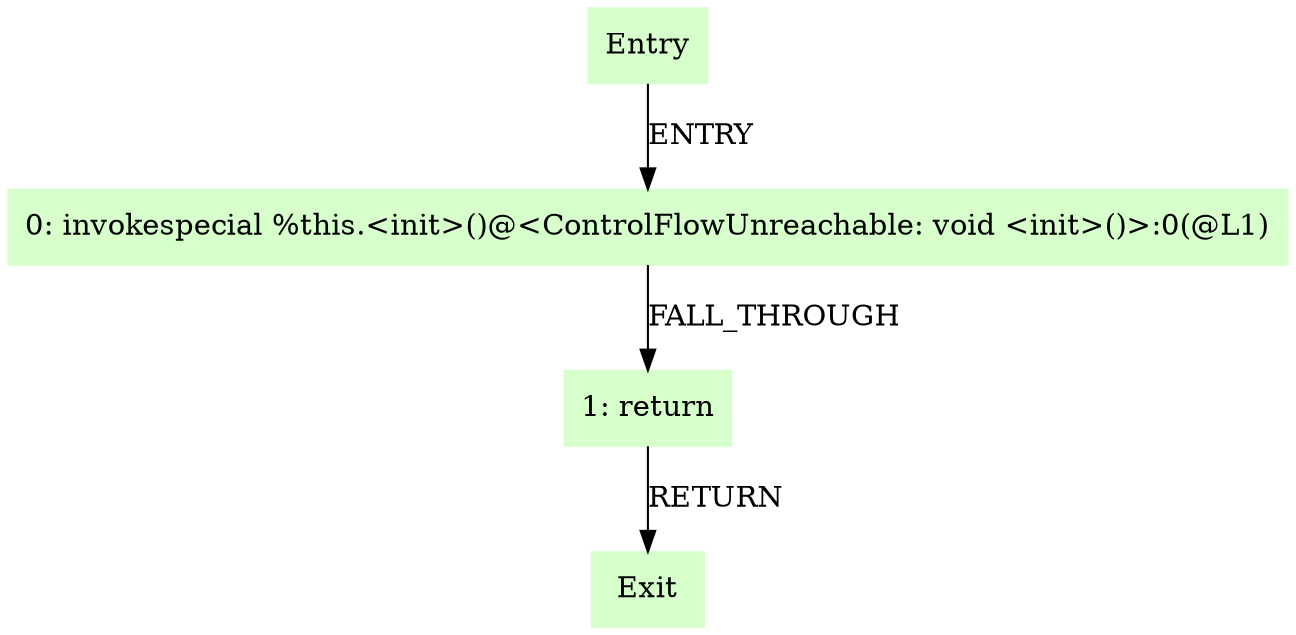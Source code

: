 digraph G {
  node [style=filled,color=".3 .2 1.0",shape=box,];
  "Entry";
  "0: invokespecial %this.<init>()@<ControlFlowUnreachable: void <init>()>:0(@L1)";
  "1: return";
  "Exit";
  "Entry" -> "0: invokespecial %this.<init>()@<ControlFlowUnreachable: void <init>()>:0(@L1)" [label="ENTRY",];
  "0: invokespecial %this.<init>()@<ControlFlowUnreachable: void <init>()>:0(@L1)" -> "1: return" [label="FALL_THROUGH",];
  "1: return" -> "Exit" [label="RETURN",];
}
